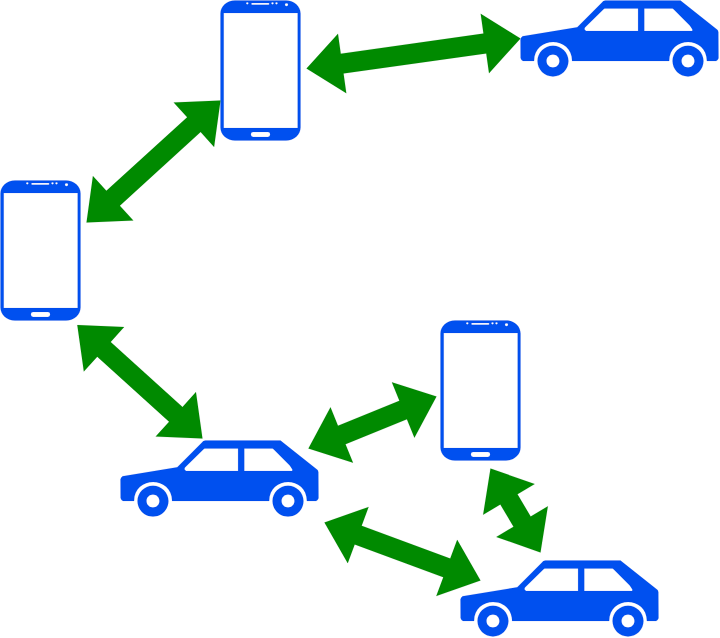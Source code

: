 <mxfile version="26.0.14">
  <diagram name="ページ1" id="gDaBkIweew_cao8GBxam">
    <mxGraphModel dx="940" dy="625" grid="0" gridSize="10" guides="1" tooltips="1" connect="1" arrows="1" fold="1" page="0" pageScale="1" pageWidth="827" pageHeight="1169" math="0" shadow="0">
      <root>
        <mxCell id="0" />
        <mxCell id="1" parent="0" />
        <mxCell id="c8M2ZQJ2KoNG50TO-sty-10" value="" style="shape=flexArrow;endArrow=classic;startArrow=classic;html=1;rounded=0;fillColor=#008a00;strokeColor=#005700;entryX=0.96;entryY=1.033;entryDx=0;entryDy=0;entryPerimeter=0;exitX=0.414;exitY=-0.026;exitDx=0;exitDy=0;exitPerimeter=0;strokeWidth=0;" edge="1" parent="1" source="c8M2ZQJ2KoNG50TO-sty-13" target="c8M2ZQJ2KoNG50TO-sty-11">
          <mxGeometry width="100" height="100" relative="1" as="geometry">
            <mxPoint x="440" y="320" as="sourcePoint" />
            <mxPoint x="360" y="240" as="targetPoint" />
          </mxGeometry>
        </mxCell>
        <mxCell id="c8M2ZQJ2KoNG50TO-sty-11" value="" style="verticalLabelPosition=bottom;verticalAlign=top;html=1;shadow=0;dashed=0;strokeWidth=0;shape=mxgraph.android.phone2;strokeColor=#001DBC;fillColor=#0050ef;fontColor=#ffffff;" vertex="1" parent="1">
          <mxGeometry x="330" y="170" width="40" height="70" as="geometry" />
        </mxCell>
        <mxCell id="c8M2ZQJ2KoNG50TO-sty-13" value="" style="shape=mxgraph.signs.transportation.car_3;html=1;pointerEvents=1;fillColor=#0050ef;strokeColor=#001DBC;verticalLabelPosition=bottom;verticalAlign=top;align=center;fontColor=#ffffff;strokeWidth=0;" vertex="1" parent="1">
          <mxGeometry x="390" y="300" width="99" height="38" as="geometry" />
        </mxCell>
        <mxCell id="c8M2ZQJ2KoNG50TO-sty-14" value="" style="verticalLabelPosition=bottom;verticalAlign=top;html=1;shadow=0;dashed=0;strokeWidth=0;shape=mxgraph.android.phone2;strokeColor=#001DBC;fillColor=#0050ef;fontColor=#ffffff;" vertex="1" parent="1">
          <mxGeometry x="440" y="80" width="40" height="70" as="geometry" />
        </mxCell>
        <mxCell id="c8M2ZQJ2KoNG50TO-sty-15" value="" style="shape=flexArrow;endArrow=classic;startArrow=classic;html=1;rounded=0;fillColor=#008a00;strokeColor=#005700;entryX=1.075;entryY=0.3;entryDx=0;entryDy=0;entryPerimeter=0;exitX=0;exitY=0.714;exitDx=0;exitDy=0;exitPerimeter=0;strokeWidth=0;" edge="1" parent="1" source="c8M2ZQJ2KoNG50TO-sty-14" target="c8M2ZQJ2KoNG50TO-sty-11">
          <mxGeometry width="100" height="100" relative="1" as="geometry">
            <mxPoint x="441" y="309" as="sourcePoint" />
            <mxPoint x="378" y="252" as="targetPoint" />
          </mxGeometry>
        </mxCell>
        <mxCell id="c8M2ZQJ2KoNG50TO-sty-16" value="" style="shape=mxgraph.signs.transportation.car_3;html=1;pointerEvents=1;fillColor=#0050ef;strokeColor=#001DBC;verticalLabelPosition=bottom;verticalAlign=top;align=center;fontColor=#ffffff;strokeWidth=0;" vertex="1" parent="1">
          <mxGeometry x="560" y="360" width="99" height="38" as="geometry" />
        </mxCell>
        <mxCell id="c8M2ZQJ2KoNG50TO-sty-17" value="" style="shape=flexArrow;endArrow=classic;startArrow=classic;html=1;rounded=0;fillColor=#008a00;strokeColor=#005700;entryX=1.03;entryY=1.079;entryDx=0;entryDy=0;entryPerimeter=0;exitX=0.101;exitY=0.263;exitDx=0;exitDy=0;exitPerimeter=0;strokeWidth=0;" edge="1" parent="1" source="c8M2ZQJ2KoNG50TO-sty-16" target="c8M2ZQJ2KoNG50TO-sty-13">
          <mxGeometry width="100" height="100" relative="1" as="geometry">
            <mxPoint x="533" y="395" as="sourcePoint" />
            <mxPoint x="470" y="338" as="targetPoint" />
          </mxGeometry>
        </mxCell>
        <mxCell id="c8M2ZQJ2KoNG50TO-sty-19" value="" style="shape=flexArrow;endArrow=classic;startArrow=classic;html=1;rounded=0;fillColor=#008a00;strokeColor=#005700;entryX=1.075;entryY=0.486;entryDx=0;entryDy=0;entryPerimeter=0;exitX=0;exitY=0.5;exitDx=0;exitDy=0;exitPerimeter=0;strokeWidth=0;" edge="1" parent="1" source="c8M2ZQJ2KoNG50TO-sty-23" target="c8M2ZQJ2KoNG50TO-sty-14">
          <mxGeometry width="100" height="100" relative="1" as="geometry">
            <mxPoint x="596.02" y="101.99" as="sourcePoint" />
            <mxPoint x="520" y="111" as="targetPoint" />
          </mxGeometry>
        </mxCell>
        <mxCell id="c8M2ZQJ2KoNG50TO-sty-20" value="" style="verticalLabelPosition=bottom;verticalAlign=top;html=1;shadow=0;dashed=0;strokeWidth=0;shape=mxgraph.android.phone2;strokeColor=#001DBC;fillColor=#0050ef;fontColor=#ffffff;" vertex="1" parent="1">
          <mxGeometry x="550" y="240" width="40" height="70" as="geometry" />
        </mxCell>
        <mxCell id="c8M2ZQJ2KoNG50TO-sty-21" value="" style="shape=flexArrow;endArrow=classic;startArrow=classic;html=1;rounded=0;fillColor=#008a00;strokeColor=#005700;entryX=0.949;entryY=0.105;entryDx=0;entryDy=0;entryPerimeter=0;exitX=-0.05;exitY=0.543;exitDx=0;exitDy=0;exitPerimeter=0;strokeWidth=0;" edge="1" parent="1" source="c8M2ZQJ2KoNG50TO-sty-20" target="c8M2ZQJ2KoNG50TO-sty-13">
          <mxGeometry width="100" height="100" relative="1" as="geometry">
            <mxPoint x="441" y="309" as="sourcePoint" />
            <mxPoint x="378" y="252" as="targetPoint" />
          </mxGeometry>
        </mxCell>
        <mxCell id="c8M2ZQJ2KoNG50TO-sty-22" value="" style="shape=flexArrow;endArrow=classic;startArrow=classic;html=1;rounded=0;fillColor=#008a00;strokeColor=#005700;entryX=0.625;entryY=1.057;entryDx=0;entryDy=0;entryPerimeter=0;exitX=0.404;exitY=-0.105;exitDx=0;exitDy=0;exitPerimeter=0;strokeWidth=0;" edge="1" parent="1" source="c8M2ZQJ2KoNG50TO-sty-16" target="c8M2ZQJ2KoNG50TO-sty-20">
          <mxGeometry width="100" height="100" relative="1" as="geometry">
            <mxPoint x="451" y="319" as="sourcePoint" />
            <mxPoint x="388" y="262" as="targetPoint" />
          </mxGeometry>
        </mxCell>
        <mxCell id="c8M2ZQJ2KoNG50TO-sty-23" value="" style="shape=mxgraph.signs.transportation.car_3;html=1;pointerEvents=1;fillColor=#0050ef;strokeColor=#001DBC;verticalLabelPosition=bottom;verticalAlign=top;align=center;fontColor=#ffffff;strokeWidth=0;" vertex="1" parent="1">
          <mxGeometry x="590" y="80" width="99" height="38" as="geometry" />
        </mxCell>
      </root>
    </mxGraphModel>
  </diagram>
</mxfile>
